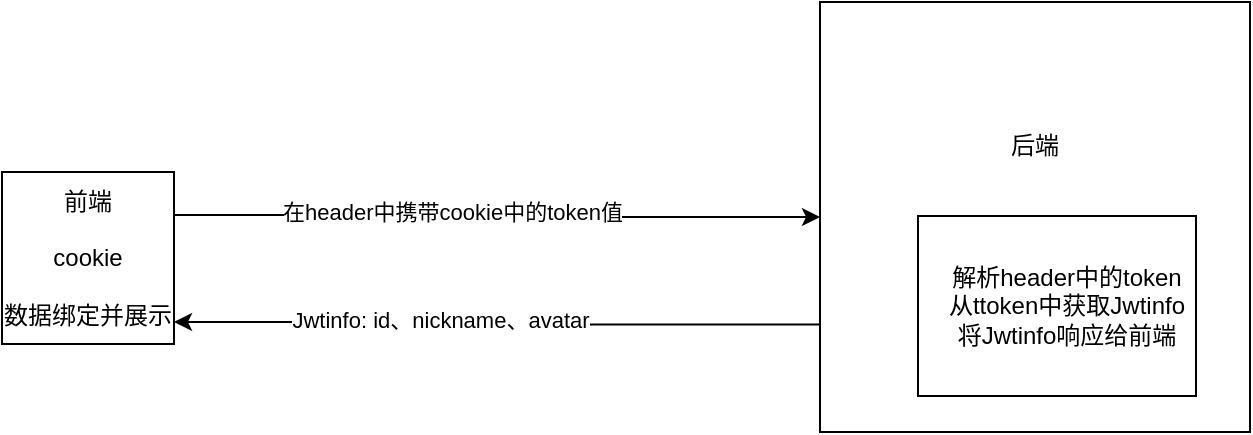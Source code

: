 <mxfile version="21.3.0" type="github">
  <diagram name="第 1 页" id="Q8ViVuvtgUyT3lMLct_A">
    <mxGraphModel dx="794" dy="438" grid="0" gridSize="10" guides="1" tooltips="1" connect="1" arrows="1" fold="1" page="1" pageScale="1" pageWidth="827" pageHeight="1169" math="0" shadow="0">
      <root>
        <mxCell id="0" />
        <mxCell id="1" parent="0" />
        <mxCell id="xZ6izr2LOvHBQ20HmvTs-14" style="edgeStyle=orthogonalEdgeStyle;rounded=0;orthogonalLoop=1;jettySize=auto;html=1;exitX=1;exitY=0.25;exitDx=0;exitDy=0;entryX=0;entryY=0.5;entryDx=0;entryDy=0;" edge="1" parent="1" source="xZ6izr2LOvHBQ20HmvTs-1" target="xZ6izr2LOvHBQ20HmvTs-5">
          <mxGeometry relative="1" as="geometry" />
        </mxCell>
        <mxCell id="xZ6izr2LOvHBQ20HmvTs-15" value="在header中携带cookie中的token值" style="edgeLabel;html=1;align=center;verticalAlign=middle;resizable=0;points=[];" vertex="1" connectable="0" parent="xZ6izr2LOvHBQ20HmvTs-14">
          <mxGeometry x="-0.144" y="2" relative="1" as="geometry">
            <mxPoint as="offset" />
          </mxGeometry>
        </mxCell>
        <mxCell id="xZ6izr2LOvHBQ20HmvTs-1" value="前端&lt;br&gt;&lt;br&gt;cookie&lt;br&gt;&lt;br&gt;数据绑定并展示" style="whiteSpace=wrap;html=1;aspect=fixed;" vertex="1" parent="1">
          <mxGeometry x="60" y="141" width="86" height="86" as="geometry" />
        </mxCell>
        <mxCell id="xZ6izr2LOvHBQ20HmvTs-16" style="edgeStyle=orthogonalEdgeStyle;rounded=0;orthogonalLoop=1;jettySize=auto;html=1;exitX=0;exitY=0.75;exitDx=0;exitDy=0;entryX=1;entryY=0.872;entryDx=0;entryDy=0;entryPerimeter=0;" edge="1" parent="1" source="xZ6izr2LOvHBQ20HmvTs-5" target="xZ6izr2LOvHBQ20HmvTs-1">
          <mxGeometry relative="1" as="geometry" />
        </mxCell>
        <mxCell id="xZ6izr2LOvHBQ20HmvTs-17" value="Jwtinfo: id、nickname、avatar" style="edgeLabel;html=1;align=center;verticalAlign=middle;resizable=0;points=[];" vertex="1" connectable="0" parent="xZ6izr2LOvHBQ20HmvTs-16">
          <mxGeometry x="0.182" y="-1" relative="1" as="geometry">
            <mxPoint as="offset" />
          </mxGeometry>
        </mxCell>
        <mxCell id="xZ6izr2LOvHBQ20HmvTs-5" value="后端&lt;br&gt;&lt;br&gt;&lt;br&gt;&lt;br&gt;&lt;br&gt;&lt;br&gt;" style="whiteSpace=wrap;html=1;aspect=fixed;" vertex="1" parent="1">
          <mxGeometry x="469" y="56" width="215" height="215" as="geometry" />
        </mxCell>
        <mxCell id="xZ6izr2LOvHBQ20HmvTs-6" value="" style="verticalLabelPosition=bottom;verticalAlign=top;html=1;shape=mxgraph.basic.rect;fillColor2=none;strokeWidth=1;size=20;indent=5;" vertex="1" parent="1">
          <mxGeometry x="518" y="163" width="139" height="90" as="geometry" />
        </mxCell>
        <mxCell id="xZ6izr2LOvHBQ20HmvTs-10" value="解析header中的token从ttoken中获取Jwtinfo将Jwtinfo响应给前端" style="text;html=1;strokeColor=none;fillColor=none;align=center;verticalAlign=middle;whiteSpace=wrap;rounded=0;" vertex="1" parent="1">
          <mxGeometry x="530" y="196" width="125" height="24" as="geometry" />
        </mxCell>
      </root>
    </mxGraphModel>
  </diagram>
</mxfile>
